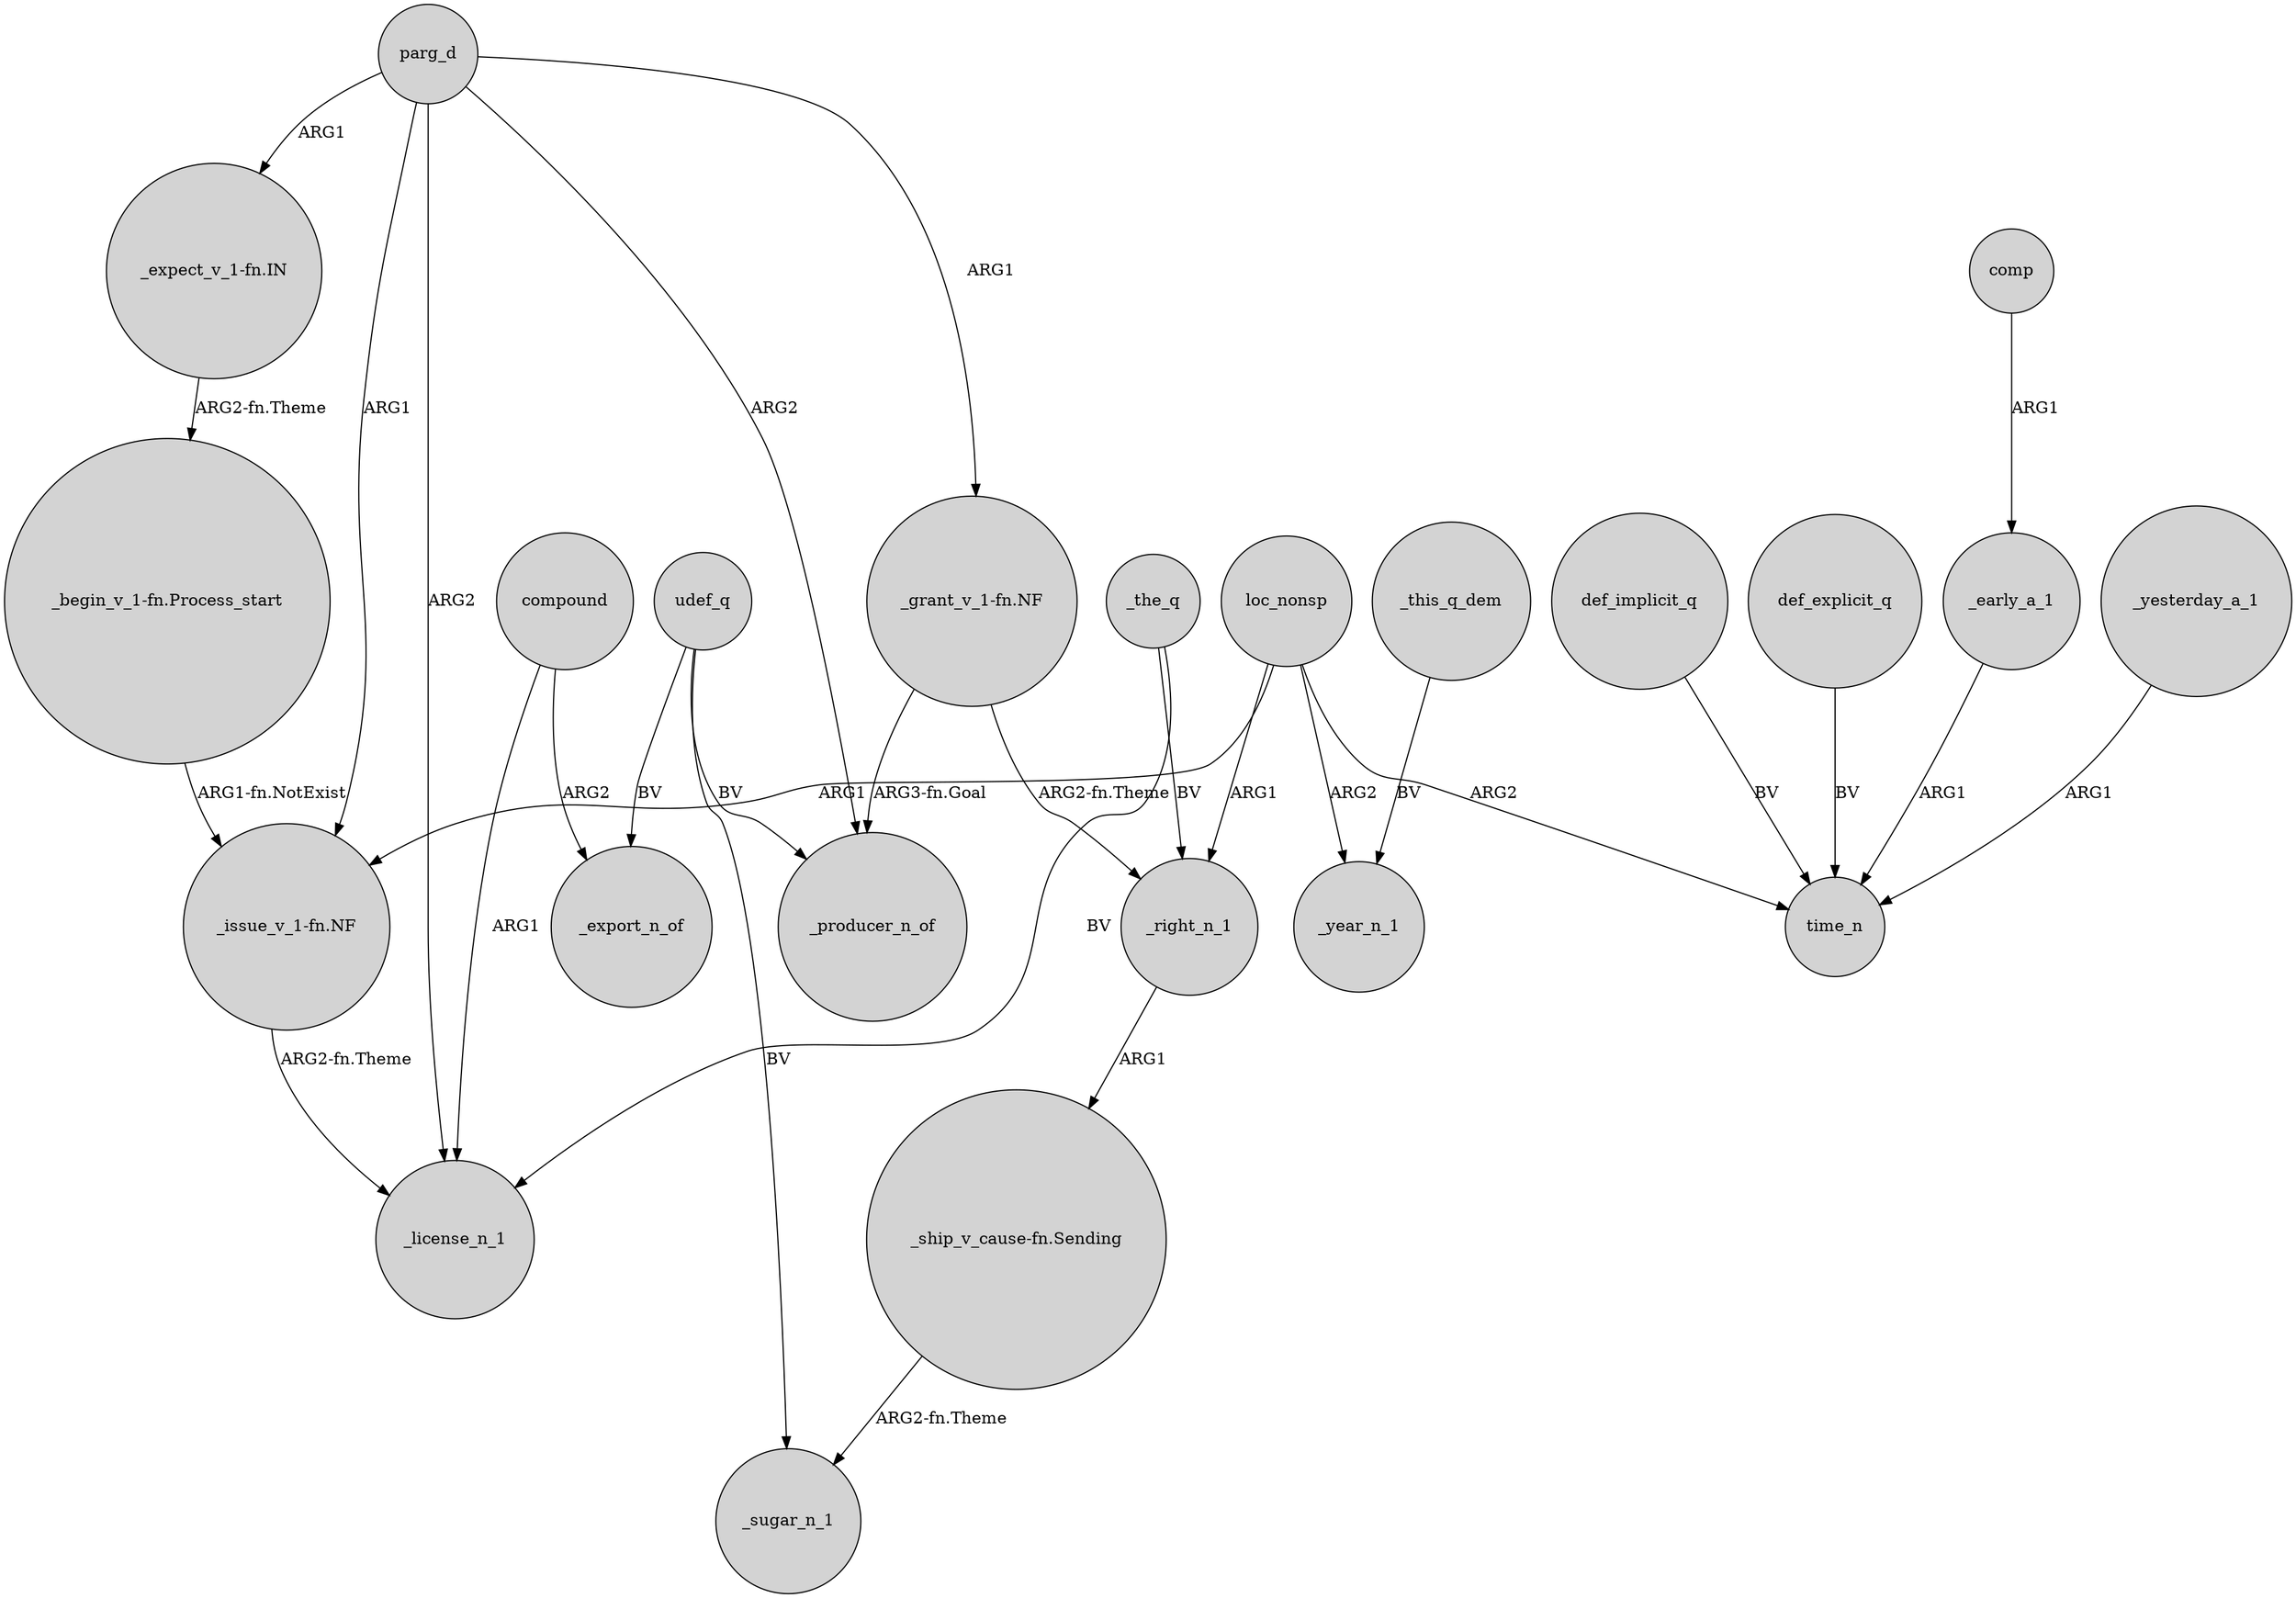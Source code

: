 digraph {
	node [shape=circle style=filled]
	loc_nonsp -> "_issue_v_1-fn.NF" [label=ARG1]
	_yesterday_a_1 -> time_n [label=ARG1]
	"_grant_v_1-fn.NF" -> _right_n_1 [label="ARG2-fn.Theme"]
	parg_d -> _license_n_1 [label=ARG2]
	def_implicit_q -> time_n [label=BV]
	def_explicit_q -> time_n [label=BV]
	"_grant_v_1-fn.NF" -> _producer_n_of [label="ARG3-fn.Goal"]
	parg_d -> _producer_n_of [label=ARG2]
	loc_nonsp -> time_n [label=ARG2]
	udef_q -> _sugar_n_1 [label=BV]
	_right_n_1 -> "_ship_v_cause-fn.Sending" [label=ARG1]
	_the_q -> _license_n_1 [label=BV]
	"_issue_v_1-fn.NF" -> _license_n_1 [label="ARG2-fn.Theme"]
	parg_d -> "_issue_v_1-fn.NF" [label=ARG1]
	"_ship_v_cause-fn.Sending" -> _sugar_n_1 [label="ARG2-fn.Theme"]
	parg_d -> "_expect_v_1-fn.IN" [label=ARG1]
	loc_nonsp -> _year_n_1 [label=ARG2]
	udef_q -> _export_n_of [label=BV]
	_early_a_1 -> time_n [label=ARG1]
	_the_q -> _right_n_1 [label=BV]
	compound -> _license_n_1 [label=ARG1]
	"_begin_v_1-fn.Process_start" -> "_issue_v_1-fn.NF" [label="ARG1-fn.NotExist"]
	loc_nonsp -> _right_n_1 [label=ARG1]
	"_expect_v_1-fn.IN" -> "_begin_v_1-fn.Process_start" [label="ARG2-fn.Theme"]
	parg_d -> "_grant_v_1-fn.NF" [label=ARG1]
	comp -> _early_a_1 [label=ARG1]
	udef_q -> _producer_n_of [label=BV]
	compound -> _export_n_of [label=ARG2]
	_this_q_dem -> _year_n_1 [label=BV]
}
